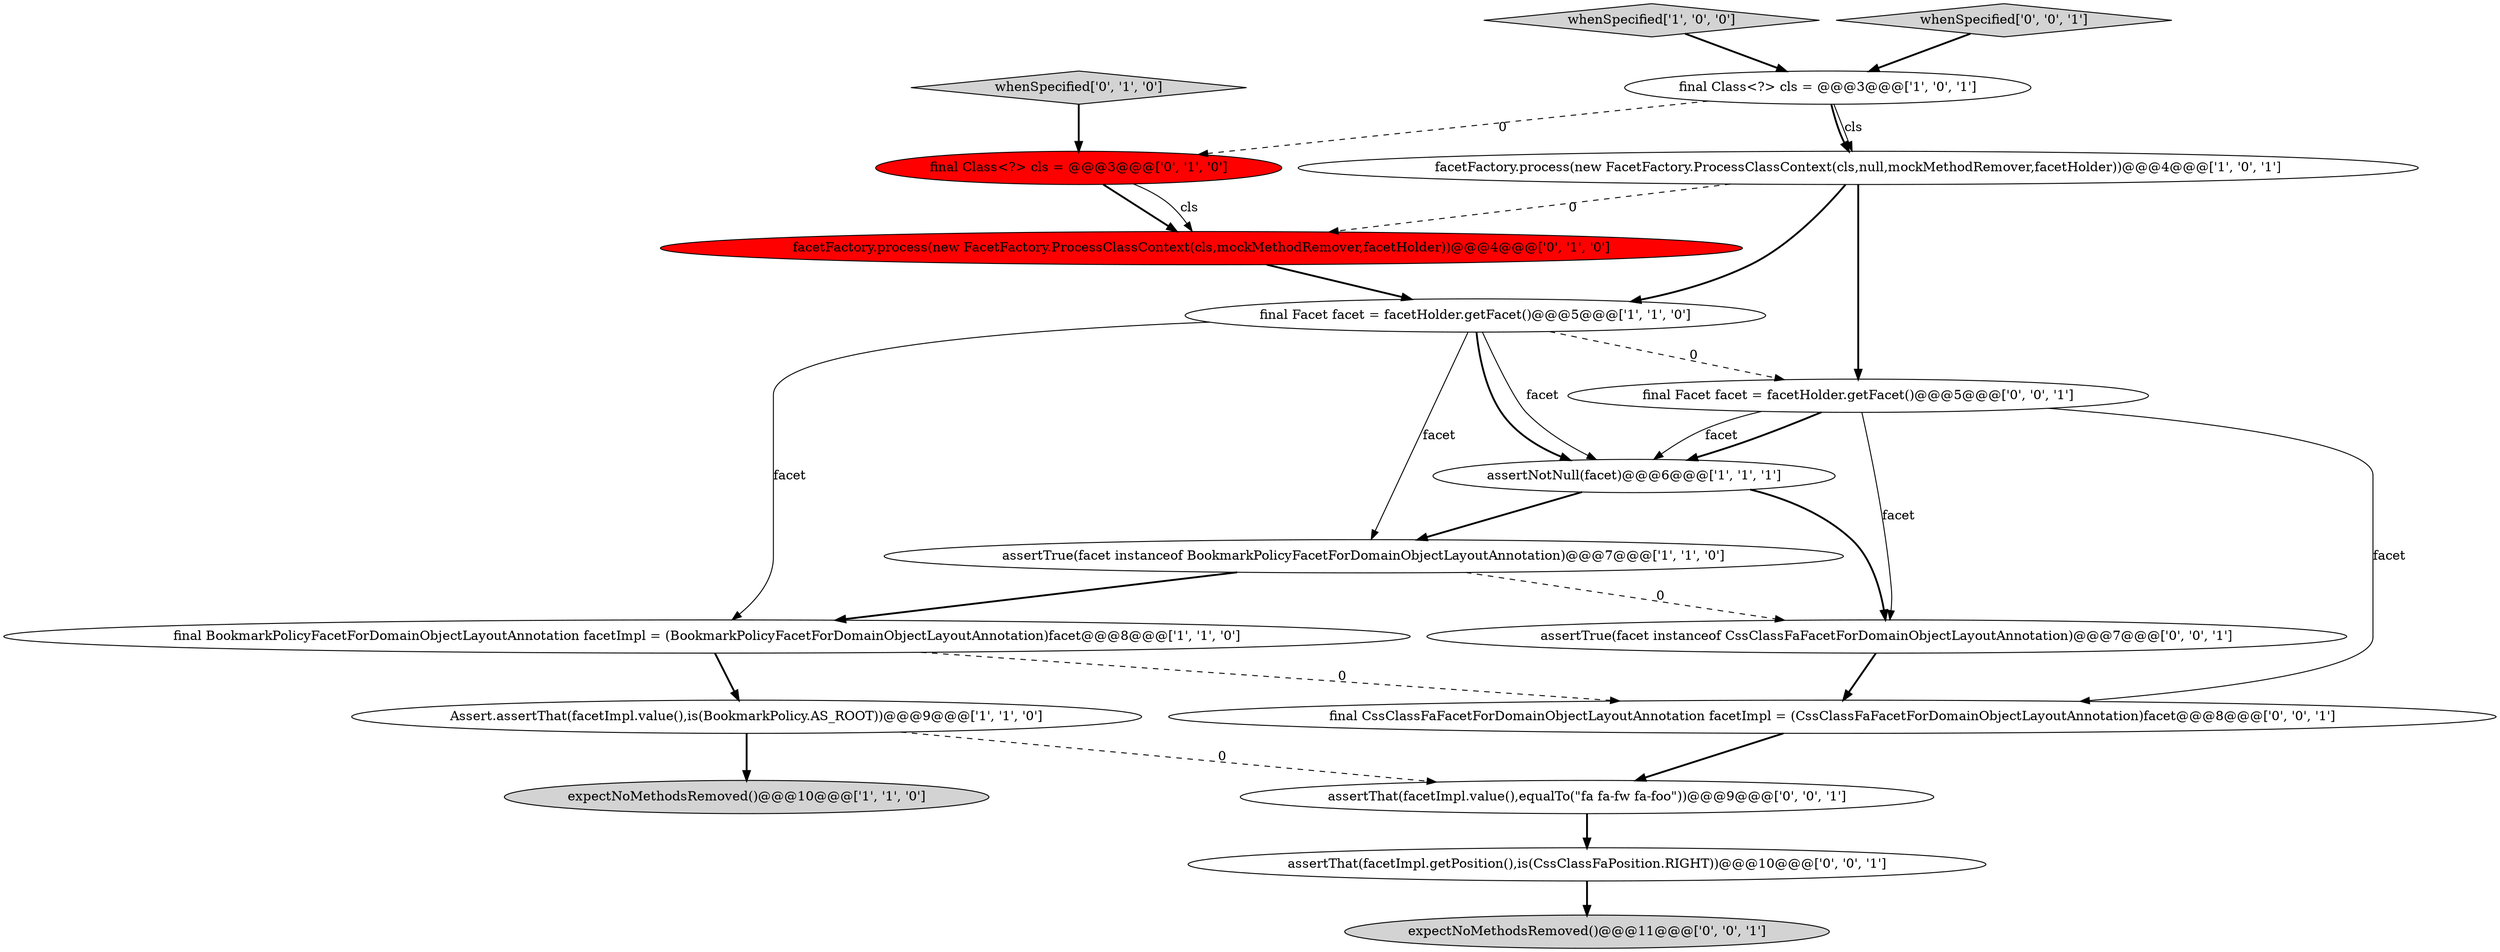 digraph {
6 [style = filled, label = "expectNoMethodsRemoved()@@@10@@@['1', '1', '0']", fillcolor = lightgray, shape = ellipse image = "AAA0AAABBB1BBB"];
1 [style = filled, label = "final Class<?> cls = @@@3@@@['1', '0', '1']", fillcolor = white, shape = ellipse image = "AAA0AAABBB1BBB"];
18 [style = filled, label = "expectNoMethodsRemoved()@@@11@@@['0', '0', '1']", fillcolor = lightgray, shape = ellipse image = "AAA0AAABBB3BBB"];
9 [style = filled, label = "final Class<?> cls = @@@3@@@['0', '1', '0']", fillcolor = red, shape = ellipse image = "AAA1AAABBB2BBB"];
4 [style = filled, label = "whenSpecified['1', '0', '0']", fillcolor = lightgray, shape = diamond image = "AAA0AAABBB1BBB"];
2 [style = filled, label = "final Facet facet = facetHolder.getFacet()@@@5@@@['1', '1', '0']", fillcolor = white, shape = ellipse image = "AAA0AAABBB1BBB"];
3 [style = filled, label = "Assert.assertThat(facetImpl.value(),is(BookmarkPolicy.AS_ROOT))@@@9@@@['1', '1', '0']", fillcolor = white, shape = ellipse image = "AAA0AAABBB1BBB"];
8 [style = filled, label = "assertNotNull(facet)@@@6@@@['1', '1', '1']", fillcolor = white, shape = ellipse image = "AAA0AAABBB1BBB"];
12 [style = filled, label = "final Facet facet = facetHolder.getFacet()@@@5@@@['0', '0', '1']", fillcolor = white, shape = ellipse image = "AAA0AAABBB3BBB"];
14 [style = filled, label = "assertThat(facetImpl.value(),equalTo(\"fa fa-fw fa-foo\"))@@@9@@@['0', '0', '1']", fillcolor = white, shape = ellipse image = "AAA0AAABBB3BBB"];
10 [style = filled, label = "facetFactory.process(new FacetFactory.ProcessClassContext(cls,mockMethodRemover,facetHolder))@@@4@@@['0', '1', '0']", fillcolor = red, shape = ellipse image = "AAA1AAABBB2BBB"];
7 [style = filled, label = "facetFactory.process(new FacetFactory.ProcessClassContext(cls,null,mockMethodRemover,facetHolder))@@@4@@@['1', '0', '1']", fillcolor = white, shape = ellipse image = "AAA0AAABBB1BBB"];
13 [style = filled, label = "final CssClassFaFacetForDomainObjectLayoutAnnotation facetImpl = (CssClassFaFacetForDomainObjectLayoutAnnotation)facet@@@8@@@['0', '0', '1']", fillcolor = white, shape = ellipse image = "AAA0AAABBB3BBB"];
5 [style = filled, label = "assertTrue(facet instanceof BookmarkPolicyFacetForDomainObjectLayoutAnnotation)@@@7@@@['1', '1', '0']", fillcolor = white, shape = ellipse image = "AAA0AAABBB1BBB"];
16 [style = filled, label = "assertTrue(facet instanceof CssClassFaFacetForDomainObjectLayoutAnnotation)@@@7@@@['0', '0', '1']", fillcolor = white, shape = ellipse image = "AAA0AAABBB3BBB"];
11 [style = filled, label = "whenSpecified['0', '1', '0']", fillcolor = lightgray, shape = diamond image = "AAA0AAABBB2BBB"];
17 [style = filled, label = "whenSpecified['0', '0', '1']", fillcolor = lightgray, shape = diamond image = "AAA0AAABBB3BBB"];
0 [style = filled, label = "final BookmarkPolicyFacetForDomainObjectLayoutAnnotation facetImpl = (BookmarkPolicyFacetForDomainObjectLayoutAnnotation)facet@@@8@@@['1', '1', '0']", fillcolor = white, shape = ellipse image = "AAA0AAABBB1BBB"];
15 [style = filled, label = "assertThat(facetImpl.getPosition(),is(CssClassFaPosition.RIGHT))@@@10@@@['0', '0', '1']", fillcolor = white, shape = ellipse image = "AAA0AAABBB3BBB"];
0->3 [style = bold, label=""];
8->16 [style = bold, label=""];
16->13 [style = bold, label=""];
17->1 [style = bold, label=""];
7->12 [style = bold, label=""];
3->6 [style = bold, label=""];
1->9 [style = dashed, label="0"];
12->16 [style = solid, label="facet"];
9->10 [style = solid, label="cls"];
9->10 [style = bold, label=""];
11->9 [style = bold, label=""];
1->7 [style = bold, label=""];
15->18 [style = bold, label=""];
2->0 [style = solid, label="facet"];
1->7 [style = solid, label="cls"];
5->16 [style = dashed, label="0"];
2->5 [style = solid, label="facet"];
2->12 [style = dashed, label="0"];
12->13 [style = solid, label="facet"];
8->5 [style = bold, label=""];
5->0 [style = bold, label=""];
2->8 [style = solid, label="facet"];
7->2 [style = bold, label=""];
12->8 [style = bold, label=""];
0->13 [style = dashed, label="0"];
7->10 [style = dashed, label="0"];
10->2 [style = bold, label=""];
4->1 [style = bold, label=""];
14->15 [style = bold, label=""];
3->14 [style = dashed, label="0"];
13->14 [style = bold, label=""];
12->8 [style = solid, label="facet"];
2->8 [style = bold, label=""];
}
